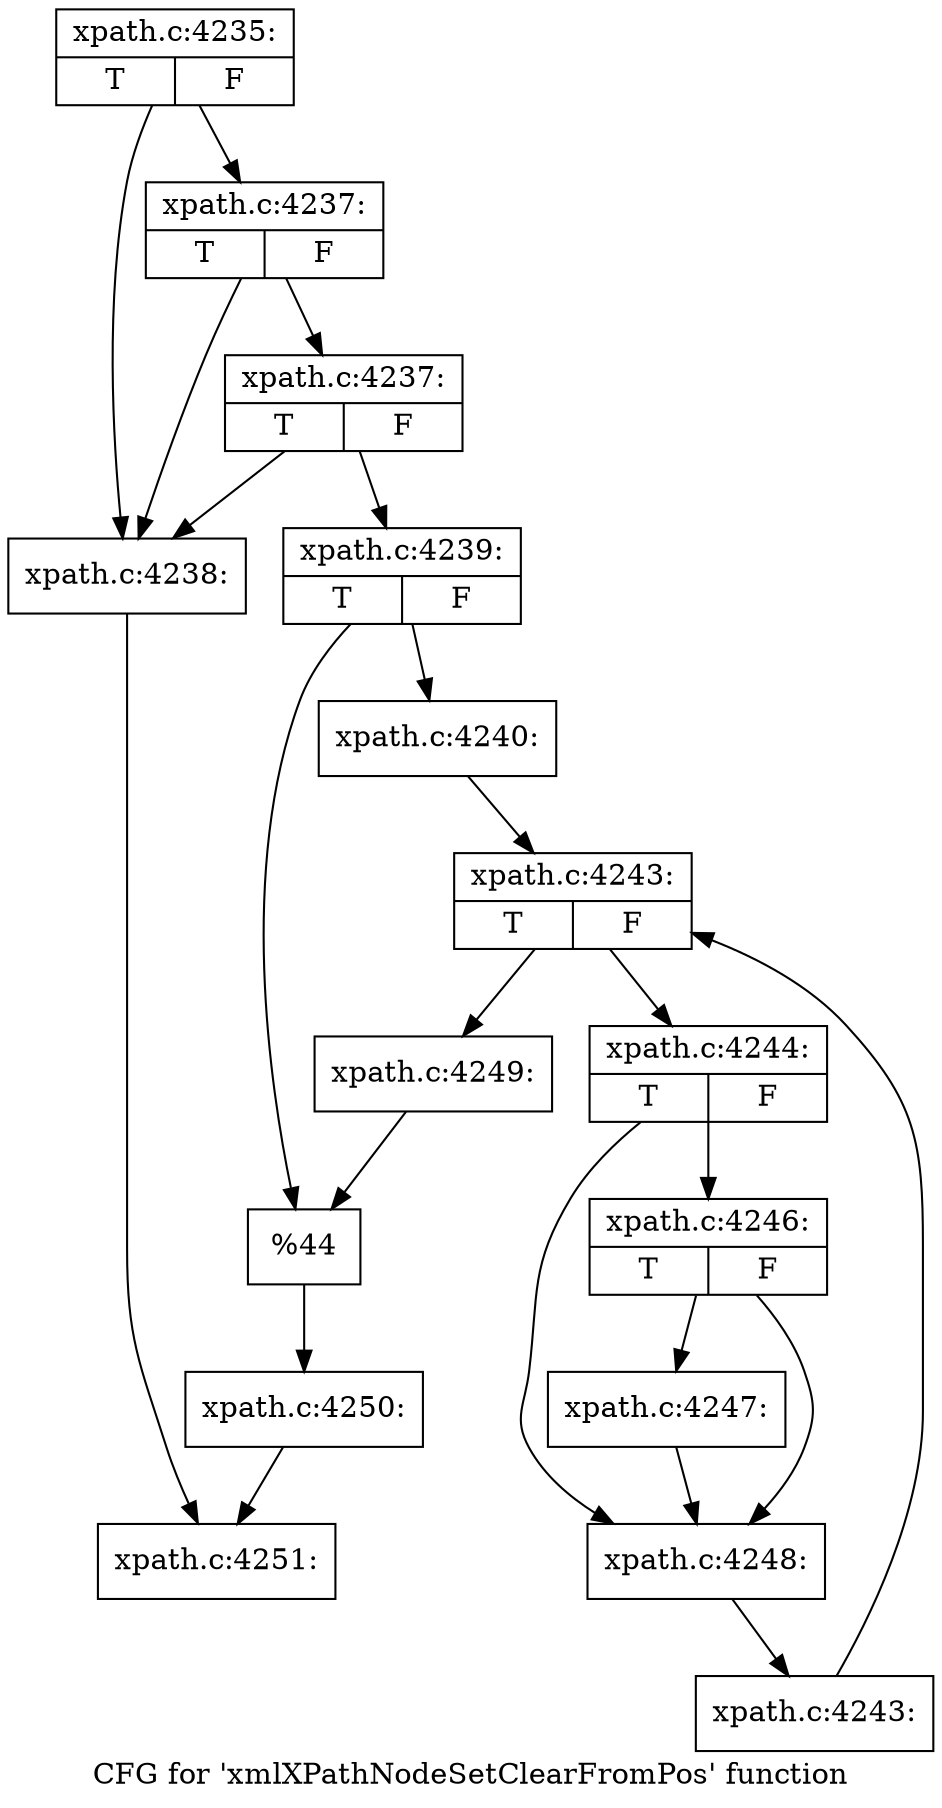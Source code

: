 digraph "CFG for 'xmlXPathNodeSetClearFromPos' function" {
	label="CFG for 'xmlXPathNodeSetClearFromPos' function";

	Node0x50658b0 [shape=record,label="{xpath.c:4235:|{<s0>T|<s1>F}}"];
	Node0x50658b0 -> Node0x5066630;
	Node0x50658b0 -> Node0x50667a0;
	Node0x50667a0 [shape=record,label="{xpath.c:4237:|{<s0>T|<s1>F}}"];
	Node0x50667a0 -> Node0x5066630;
	Node0x50667a0 -> Node0x5066720;
	Node0x5066720 [shape=record,label="{xpath.c:4237:|{<s0>T|<s1>F}}"];
	Node0x5066720 -> Node0x5066630;
	Node0x5066720 -> Node0x50666d0;
	Node0x5066630 [shape=record,label="{xpath.c:4238:}"];
	Node0x5066630 -> Node0x5066360;
	Node0x50666d0 [shape=record,label="{xpath.c:4239:|{<s0>T|<s1>F}}"];
	Node0x50666d0 -> Node0x5067210;
	Node0x50666d0 -> Node0x5067260;
	Node0x5067210 [shape=record,label="{xpath.c:4240:}"];
	Node0x5067210 -> Node0x5067cc0;
	Node0x5067cc0 [shape=record,label="{xpath.c:4243:|{<s0>T|<s1>F}}"];
	Node0x5067cc0 -> Node0x4b68840;
	Node0x5067cc0 -> Node0x5067ac0;
	Node0x4b68840 [shape=record,label="{xpath.c:4244:|{<s0>T|<s1>F}}"];
	Node0x4b68840 -> Node0x50690d0;
	Node0x4b68840 -> Node0x5069080;
	Node0x50690d0 [shape=record,label="{xpath.c:4246:|{<s0>T|<s1>F}}"];
	Node0x50690d0 -> Node0x5069030;
	Node0x50690d0 -> Node0x5069080;
	Node0x5069030 [shape=record,label="{xpath.c:4247:}"];
	Node0x5069030 -> Node0x5069080;
	Node0x5069080 [shape=record,label="{xpath.c:4248:}"];
	Node0x5069080 -> Node0x4b687b0;
	Node0x4b687b0 [shape=record,label="{xpath.c:4243:}"];
	Node0x4b687b0 -> Node0x5067cc0;
	Node0x5067ac0 [shape=record,label="{xpath.c:4249:}"];
	Node0x5067ac0 -> Node0x5067260;
	Node0x5067260 [shape=record,label="{%44}"];
	Node0x5067260 -> Node0x5066680;
	Node0x5066680 [shape=record,label="{xpath.c:4250:}"];
	Node0x5066680 -> Node0x5066360;
	Node0x5066360 [shape=record,label="{xpath.c:4251:}"];
}
